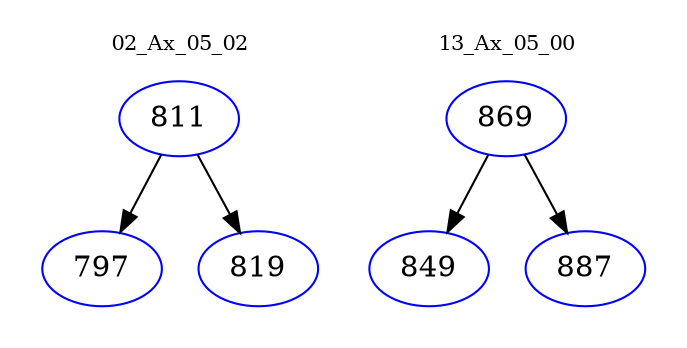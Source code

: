 digraph{
subgraph cluster_0 {
color = white
label = "02_Ax_05_02";
fontsize=10;
T0_811 [label="811", color="blue"]
T0_811 -> T0_797 [color="black"]
T0_797 [label="797", color="blue"]
T0_811 -> T0_819 [color="black"]
T0_819 [label="819", color="blue"]
}
subgraph cluster_1 {
color = white
label = "13_Ax_05_00";
fontsize=10;
T1_869 [label="869", color="blue"]
T1_869 -> T1_849 [color="black"]
T1_849 [label="849", color="blue"]
T1_869 -> T1_887 [color="black"]
T1_887 [label="887", color="blue"]
}
}
